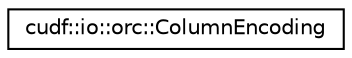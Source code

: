 digraph "Graphical Class Hierarchy"
{
  edge [fontname="Helvetica",fontsize="10",labelfontname="Helvetica",labelfontsize="10"];
  node [fontname="Helvetica",fontsize="10",shape=record];
  rankdir="LR";
  Node0 [label="cudf::io::orc::ColumnEncoding",height=0.2,width=0.4,color="black", fillcolor="white", style="filled",URL="$structcudf_1_1io_1_1orc_1_1ColumnEncoding.html"];
}
